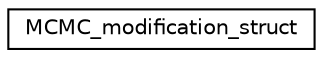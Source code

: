digraph "Graphical Class Hierarchy"
{
  edge [fontname="Helvetica",fontsize="10",labelfontname="Helvetica",labelfontsize="10"];
  node [fontname="Helvetica",fontsize="10",shape=record];
  rankdir="LR";
  Node0 [label="MCMC_modification_struct",height=0.2,width=0.4,color="black", fillcolor="white", style="filled",URL="$dd/da5/structMCMC__modification__struct.html"];
}
